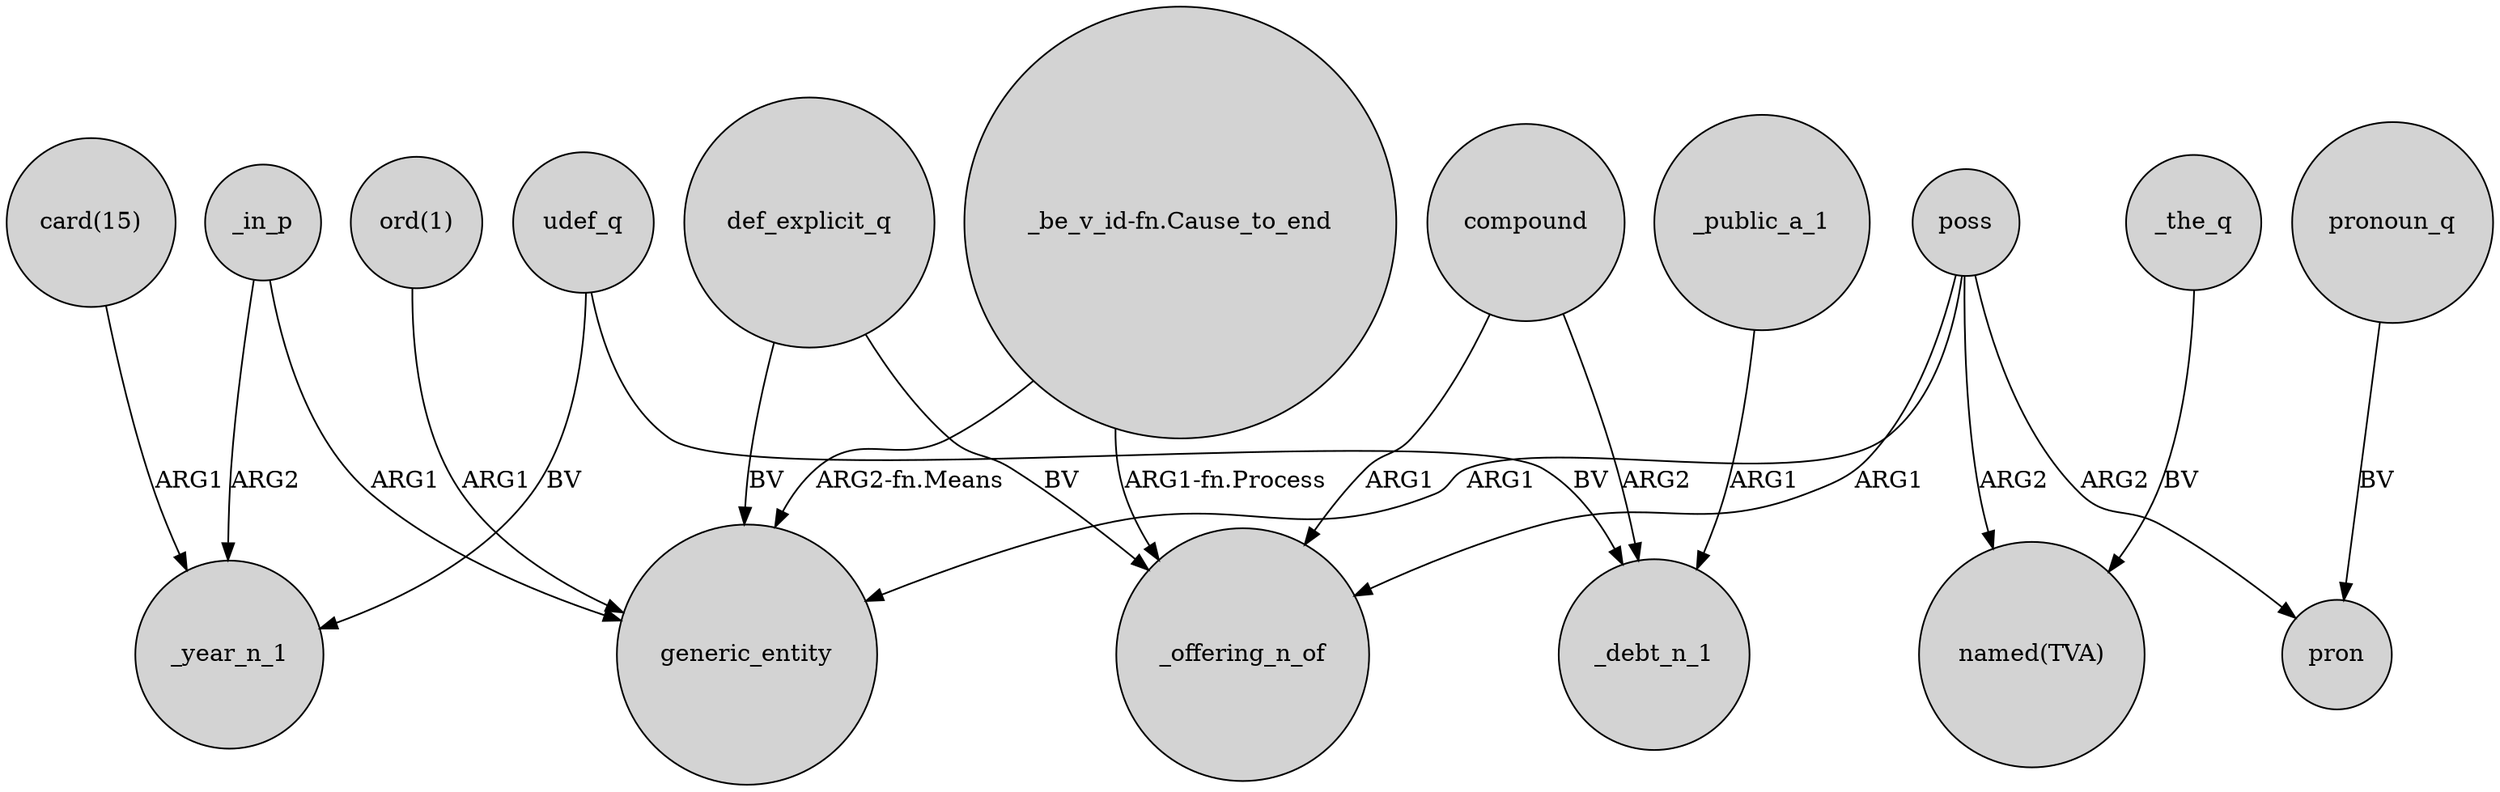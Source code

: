 digraph {
	node [shape=circle style=filled]
	"card(15)" -> _year_n_1 [label=ARG1]
	def_explicit_q -> generic_entity [label=BV]
	_in_p -> _year_n_1 [label=ARG2]
	"_be_v_id-fn.Cause_to_end" -> _offering_n_of [label="ARG1-fn.Process"]
	"ord(1)" -> generic_entity [label=ARG1]
	compound -> _offering_n_of [label=ARG1]
	_the_q -> "named(TVA)" [label=BV]
	_in_p -> generic_entity [label=ARG1]
	poss -> generic_entity [label=ARG1]
	pronoun_q -> pron [label=BV]
	poss -> pron [label=ARG2]
	udef_q -> _debt_n_1 [label=BV]
	def_explicit_q -> _offering_n_of [label=BV]
	poss -> "named(TVA)" [label=ARG2]
	compound -> _debt_n_1 [label=ARG2]
	_public_a_1 -> _debt_n_1 [label=ARG1]
	poss -> _offering_n_of [label=ARG1]
	udef_q -> _year_n_1 [label=BV]
	"_be_v_id-fn.Cause_to_end" -> generic_entity [label="ARG2-fn.Means"]
}
